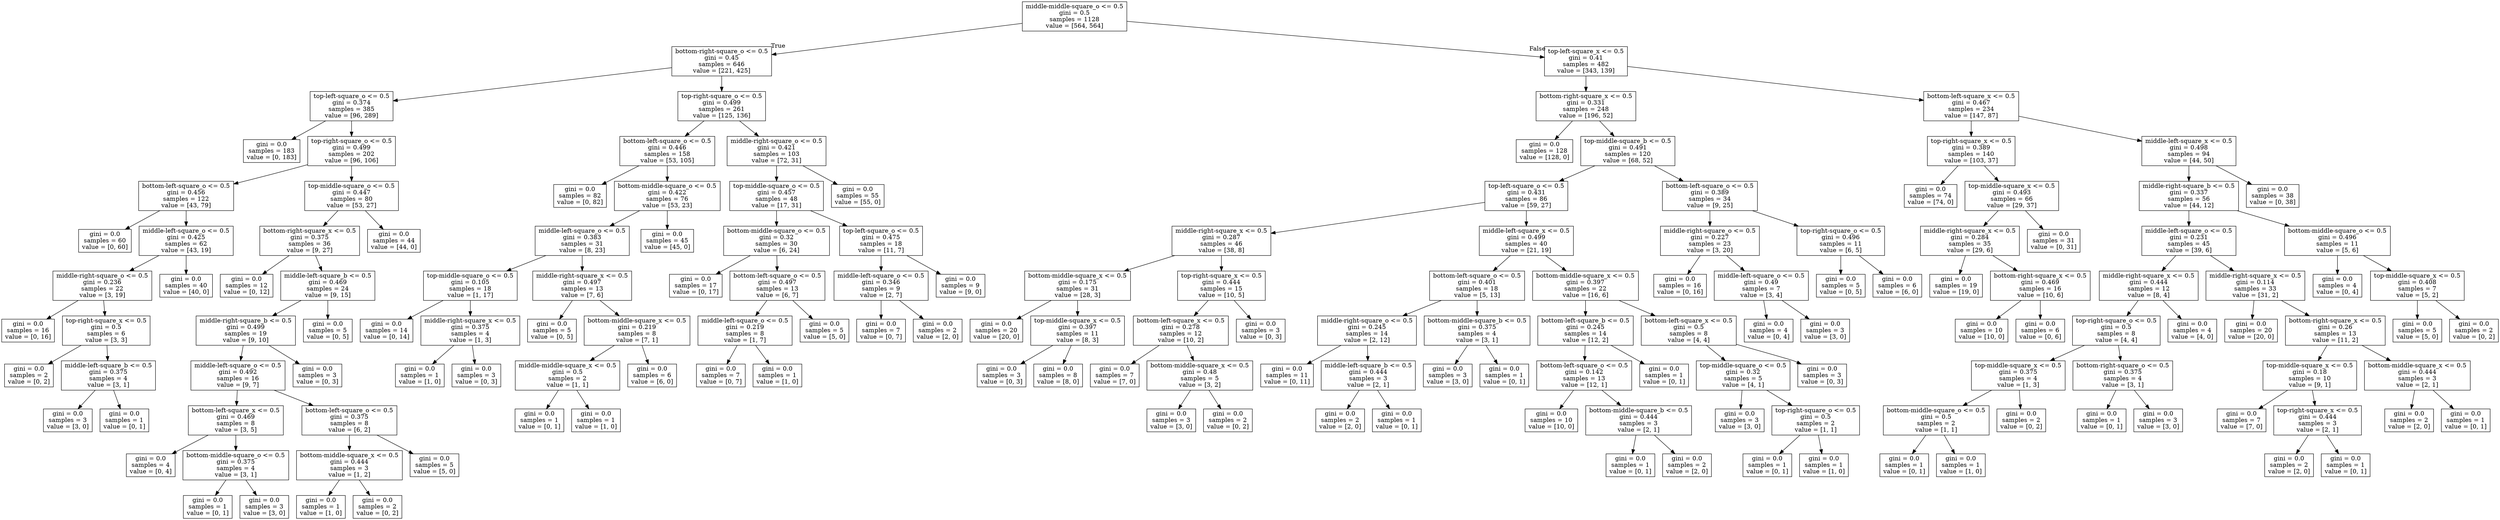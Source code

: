 digraph Tree {
node [shape=box] ;
0 [label="middle-middle-square_o <= 0.5\ngini = 0.5\nsamples = 1128\nvalue = [564, 564]"] ;
1 [label="bottom-right-square_o <= 0.5\ngini = 0.45\nsamples = 646\nvalue = [221, 425]"] ;
0 -> 1 [labeldistance=2.5, labelangle=45, headlabel="True"] ;
2 [label="top-left-square_o <= 0.5\ngini = 0.374\nsamples = 385\nvalue = [96, 289]"] ;
1 -> 2 ;
3 [label="gini = 0.0\nsamples = 183\nvalue = [0, 183]"] ;
2 -> 3 ;
4 [label="top-right-square_o <= 0.5\ngini = 0.499\nsamples = 202\nvalue = [96, 106]"] ;
2 -> 4 ;
5 [label="bottom-left-square_o <= 0.5\ngini = 0.456\nsamples = 122\nvalue = [43, 79]"] ;
4 -> 5 ;
6 [label="gini = 0.0\nsamples = 60\nvalue = [0, 60]"] ;
5 -> 6 ;
7 [label="middle-left-square_o <= 0.5\ngini = 0.425\nsamples = 62\nvalue = [43, 19]"] ;
5 -> 7 ;
8 [label="middle-right-square_o <= 0.5\ngini = 0.236\nsamples = 22\nvalue = [3, 19]"] ;
7 -> 8 ;
9 [label="gini = 0.0\nsamples = 16\nvalue = [0, 16]"] ;
8 -> 9 ;
10 [label="top-right-square_x <= 0.5\ngini = 0.5\nsamples = 6\nvalue = [3, 3]"] ;
8 -> 10 ;
11 [label="gini = 0.0\nsamples = 2\nvalue = [0, 2]"] ;
10 -> 11 ;
12 [label="middle-left-square_b <= 0.5\ngini = 0.375\nsamples = 4\nvalue = [3, 1]"] ;
10 -> 12 ;
13 [label="gini = 0.0\nsamples = 3\nvalue = [3, 0]"] ;
12 -> 13 ;
14 [label="gini = 0.0\nsamples = 1\nvalue = [0, 1]"] ;
12 -> 14 ;
15 [label="gini = 0.0\nsamples = 40\nvalue = [40, 0]"] ;
7 -> 15 ;
16 [label="top-middle-square_o <= 0.5\ngini = 0.447\nsamples = 80\nvalue = [53, 27]"] ;
4 -> 16 ;
17 [label="bottom-right-square_x <= 0.5\ngini = 0.375\nsamples = 36\nvalue = [9, 27]"] ;
16 -> 17 ;
18 [label="gini = 0.0\nsamples = 12\nvalue = [0, 12]"] ;
17 -> 18 ;
19 [label="middle-left-square_b <= 0.5\ngini = 0.469\nsamples = 24\nvalue = [9, 15]"] ;
17 -> 19 ;
20 [label="middle-right-square_b <= 0.5\ngini = 0.499\nsamples = 19\nvalue = [9, 10]"] ;
19 -> 20 ;
21 [label="middle-left-square_o <= 0.5\ngini = 0.492\nsamples = 16\nvalue = [9, 7]"] ;
20 -> 21 ;
22 [label="bottom-left-square_x <= 0.5\ngini = 0.469\nsamples = 8\nvalue = [3, 5]"] ;
21 -> 22 ;
23 [label="gini = 0.0\nsamples = 4\nvalue = [0, 4]"] ;
22 -> 23 ;
24 [label="bottom-middle-square_o <= 0.5\ngini = 0.375\nsamples = 4\nvalue = [3, 1]"] ;
22 -> 24 ;
25 [label="gini = 0.0\nsamples = 1\nvalue = [0, 1]"] ;
24 -> 25 ;
26 [label="gini = 0.0\nsamples = 3\nvalue = [3, 0]"] ;
24 -> 26 ;
27 [label="bottom-left-square_o <= 0.5\ngini = 0.375\nsamples = 8\nvalue = [6, 2]"] ;
21 -> 27 ;
28 [label="bottom-middle-square_x <= 0.5\ngini = 0.444\nsamples = 3\nvalue = [1, 2]"] ;
27 -> 28 ;
29 [label="gini = 0.0\nsamples = 1\nvalue = [1, 0]"] ;
28 -> 29 ;
30 [label="gini = 0.0\nsamples = 2\nvalue = [0, 2]"] ;
28 -> 30 ;
31 [label="gini = 0.0\nsamples = 5\nvalue = [5, 0]"] ;
27 -> 31 ;
32 [label="gini = 0.0\nsamples = 3\nvalue = [0, 3]"] ;
20 -> 32 ;
33 [label="gini = 0.0\nsamples = 5\nvalue = [0, 5]"] ;
19 -> 33 ;
34 [label="gini = 0.0\nsamples = 44\nvalue = [44, 0]"] ;
16 -> 34 ;
35 [label="top-right-square_o <= 0.5\ngini = 0.499\nsamples = 261\nvalue = [125, 136]"] ;
1 -> 35 ;
36 [label="bottom-left-square_o <= 0.5\ngini = 0.446\nsamples = 158\nvalue = [53, 105]"] ;
35 -> 36 ;
37 [label="gini = 0.0\nsamples = 82\nvalue = [0, 82]"] ;
36 -> 37 ;
38 [label="bottom-middle-square_o <= 0.5\ngini = 0.422\nsamples = 76\nvalue = [53, 23]"] ;
36 -> 38 ;
39 [label="middle-left-square_o <= 0.5\ngini = 0.383\nsamples = 31\nvalue = [8, 23]"] ;
38 -> 39 ;
40 [label="top-middle-square_o <= 0.5\ngini = 0.105\nsamples = 18\nvalue = [1, 17]"] ;
39 -> 40 ;
41 [label="gini = 0.0\nsamples = 14\nvalue = [0, 14]"] ;
40 -> 41 ;
42 [label="middle-right-square_x <= 0.5\ngini = 0.375\nsamples = 4\nvalue = [1, 3]"] ;
40 -> 42 ;
43 [label="gini = 0.0\nsamples = 1\nvalue = [1, 0]"] ;
42 -> 43 ;
44 [label="gini = 0.0\nsamples = 3\nvalue = [0, 3]"] ;
42 -> 44 ;
45 [label="middle-right-square_x <= 0.5\ngini = 0.497\nsamples = 13\nvalue = [7, 6]"] ;
39 -> 45 ;
46 [label="gini = 0.0\nsamples = 5\nvalue = [0, 5]"] ;
45 -> 46 ;
47 [label="bottom-middle-square_x <= 0.5\ngini = 0.219\nsamples = 8\nvalue = [7, 1]"] ;
45 -> 47 ;
48 [label="middle-middle-square_x <= 0.5\ngini = 0.5\nsamples = 2\nvalue = [1, 1]"] ;
47 -> 48 ;
49 [label="gini = 0.0\nsamples = 1\nvalue = [0, 1]"] ;
48 -> 49 ;
50 [label="gini = 0.0\nsamples = 1\nvalue = [1, 0]"] ;
48 -> 50 ;
51 [label="gini = 0.0\nsamples = 6\nvalue = [6, 0]"] ;
47 -> 51 ;
52 [label="gini = 0.0\nsamples = 45\nvalue = [45, 0]"] ;
38 -> 52 ;
53 [label="middle-right-square_o <= 0.5\ngini = 0.421\nsamples = 103\nvalue = [72, 31]"] ;
35 -> 53 ;
54 [label="top-middle-square_o <= 0.5\ngini = 0.457\nsamples = 48\nvalue = [17, 31]"] ;
53 -> 54 ;
55 [label="bottom-middle-square_o <= 0.5\ngini = 0.32\nsamples = 30\nvalue = [6, 24]"] ;
54 -> 55 ;
56 [label="gini = 0.0\nsamples = 17\nvalue = [0, 17]"] ;
55 -> 56 ;
57 [label="bottom-left-square_o <= 0.5\ngini = 0.497\nsamples = 13\nvalue = [6, 7]"] ;
55 -> 57 ;
58 [label="middle-left-square_o <= 0.5\ngini = 0.219\nsamples = 8\nvalue = [1, 7]"] ;
57 -> 58 ;
59 [label="gini = 0.0\nsamples = 7\nvalue = [0, 7]"] ;
58 -> 59 ;
60 [label="gini = 0.0\nsamples = 1\nvalue = [1, 0]"] ;
58 -> 60 ;
61 [label="gini = 0.0\nsamples = 5\nvalue = [5, 0]"] ;
57 -> 61 ;
62 [label="top-left-square_o <= 0.5\ngini = 0.475\nsamples = 18\nvalue = [11, 7]"] ;
54 -> 62 ;
63 [label="middle-left-square_o <= 0.5\ngini = 0.346\nsamples = 9\nvalue = [2, 7]"] ;
62 -> 63 ;
64 [label="gini = 0.0\nsamples = 7\nvalue = [0, 7]"] ;
63 -> 64 ;
65 [label="gini = 0.0\nsamples = 2\nvalue = [2, 0]"] ;
63 -> 65 ;
66 [label="gini = 0.0\nsamples = 9\nvalue = [9, 0]"] ;
62 -> 66 ;
67 [label="gini = 0.0\nsamples = 55\nvalue = [55, 0]"] ;
53 -> 67 ;
68 [label="top-left-square_x <= 0.5\ngini = 0.41\nsamples = 482\nvalue = [343, 139]"] ;
0 -> 68 [labeldistance=2.5, labelangle=-45, headlabel="False"] ;
69 [label="bottom-right-square_x <= 0.5\ngini = 0.331\nsamples = 248\nvalue = [196, 52]"] ;
68 -> 69 ;
70 [label="gini = 0.0\nsamples = 128\nvalue = [128, 0]"] ;
69 -> 70 ;
71 [label="top-middle-square_b <= 0.5\ngini = 0.491\nsamples = 120\nvalue = [68, 52]"] ;
69 -> 71 ;
72 [label="top-left-square_o <= 0.5\ngini = 0.431\nsamples = 86\nvalue = [59, 27]"] ;
71 -> 72 ;
73 [label="middle-right-square_x <= 0.5\ngini = 0.287\nsamples = 46\nvalue = [38, 8]"] ;
72 -> 73 ;
74 [label="bottom-middle-square_x <= 0.5\ngini = 0.175\nsamples = 31\nvalue = [28, 3]"] ;
73 -> 74 ;
75 [label="gini = 0.0\nsamples = 20\nvalue = [20, 0]"] ;
74 -> 75 ;
76 [label="top-middle-square_x <= 0.5\ngini = 0.397\nsamples = 11\nvalue = [8, 3]"] ;
74 -> 76 ;
77 [label="gini = 0.0\nsamples = 3\nvalue = [0, 3]"] ;
76 -> 77 ;
78 [label="gini = 0.0\nsamples = 8\nvalue = [8, 0]"] ;
76 -> 78 ;
79 [label="top-right-square_x <= 0.5\ngini = 0.444\nsamples = 15\nvalue = [10, 5]"] ;
73 -> 79 ;
80 [label="bottom-left-square_x <= 0.5\ngini = 0.278\nsamples = 12\nvalue = [10, 2]"] ;
79 -> 80 ;
81 [label="gini = 0.0\nsamples = 7\nvalue = [7, 0]"] ;
80 -> 81 ;
82 [label="bottom-middle-square_x <= 0.5\ngini = 0.48\nsamples = 5\nvalue = [3, 2]"] ;
80 -> 82 ;
83 [label="gini = 0.0\nsamples = 3\nvalue = [3, 0]"] ;
82 -> 83 ;
84 [label="gini = 0.0\nsamples = 2\nvalue = [0, 2]"] ;
82 -> 84 ;
85 [label="gini = 0.0\nsamples = 3\nvalue = [0, 3]"] ;
79 -> 85 ;
86 [label="middle-left-square_x <= 0.5\ngini = 0.499\nsamples = 40\nvalue = [21, 19]"] ;
72 -> 86 ;
87 [label="bottom-left-square_o <= 0.5\ngini = 0.401\nsamples = 18\nvalue = [5, 13]"] ;
86 -> 87 ;
88 [label="middle-right-square_o <= 0.5\ngini = 0.245\nsamples = 14\nvalue = [2, 12]"] ;
87 -> 88 ;
89 [label="gini = 0.0\nsamples = 11\nvalue = [0, 11]"] ;
88 -> 89 ;
90 [label="middle-left-square_b <= 0.5\ngini = 0.444\nsamples = 3\nvalue = [2, 1]"] ;
88 -> 90 ;
91 [label="gini = 0.0\nsamples = 2\nvalue = [2, 0]"] ;
90 -> 91 ;
92 [label="gini = 0.0\nsamples = 1\nvalue = [0, 1]"] ;
90 -> 92 ;
93 [label="bottom-middle-square_b <= 0.5\ngini = 0.375\nsamples = 4\nvalue = [3, 1]"] ;
87 -> 93 ;
94 [label="gini = 0.0\nsamples = 3\nvalue = [3, 0]"] ;
93 -> 94 ;
95 [label="gini = 0.0\nsamples = 1\nvalue = [0, 1]"] ;
93 -> 95 ;
96 [label="bottom-middle-square_x <= 0.5\ngini = 0.397\nsamples = 22\nvalue = [16, 6]"] ;
86 -> 96 ;
97 [label="bottom-left-square_b <= 0.5\ngini = 0.245\nsamples = 14\nvalue = [12, 2]"] ;
96 -> 97 ;
98 [label="bottom-left-square_o <= 0.5\ngini = 0.142\nsamples = 13\nvalue = [12, 1]"] ;
97 -> 98 ;
99 [label="gini = 0.0\nsamples = 10\nvalue = [10, 0]"] ;
98 -> 99 ;
100 [label="bottom-middle-square_b <= 0.5\ngini = 0.444\nsamples = 3\nvalue = [2, 1]"] ;
98 -> 100 ;
101 [label="gini = 0.0\nsamples = 1\nvalue = [0, 1]"] ;
100 -> 101 ;
102 [label="gini = 0.0\nsamples = 2\nvalue = [2, 0]"] ;
100 -> 102 ;
103 [label="gini = 0.0\nsamples = 1\nvalue = [0, 1]"] ;
97 -> 103 ;
104 [label="bottom-left-square_x <= 0.5\ngini = 0.5\nsamples = 8\nvalue = [4, 4]"] ;
96 -> 104 ;
105 [label="top-middle-square_o <= 0.5\ngini = 0.32\nsamples = 5\nvalue = [4, 1]"] ;
104 -> 105 ;
106 [label="gini = 0.0\nsamples = 3\nvalue = [3, 0]"] ;
105 -> 106 ;
107 [label="top-right-square_o <= 0.5\ngini = 0.5\nsamples = 2\nvalue = [1, 1]"] ;
105 -> 107 ;
108 [label="gini = 0.0\nsamples = 1\nvalue = [0, 1]"] ;
107 -> 108 ;
109 [label="gini = 0.0\nsamples = 1\nvalue = [1, 0]"] ;
107 -> 109 ;
110 [label="gini = 0.0\nsamples = 3\nvalue = [0, 3]"] ;
104 -> 110 ;
111 [label="bottom-left-square_o <= 0.5\ngini = 0.389\nsamples = 34\nvalue = [9, 25]"] ;
71 -> 111 ;
112 [label="middle-right-square_o <= 0.5\ngini = 0.227\nsamples = 23\nvalue = [3, 20]"] ;
111 -> 112 ;
113 [label="gini = 0.0\nsamples = 16\nvalue = [0, 16]"] ;
112 -> 113 ;
114 [label="middle-left-square_o <= 0.5\ngini = 0.49\nsamples = 7\nvalue = [3, 4]"] ;
112 -> 114 ;
115 [label="gini = 0.0\nsamples = 4\nvalue = [0, 4]"] ;
114 -> 115 ;
116 [label="gini = 0.0\nsamples = 3\nvalue = [3, 0]"] ;
114 -> 116 ;
117 [label="top-right-square_o <= 0.5\ngini = 0.496\nsamples = 11\nvalue = [6, 5]"] ;
111 -> 117 ;
118 [label="gini = 0.0\nsamples = 5\nvalue = [0, 5]"] ;
117 -> 118 ;
119 [label="gini = 0.0\nsamples = 6\nvalue = [6, 0]"] ;
117 -> 119 ;
120 [label="bottom-left-square_x <= 0.5\ngini = 0.467\nsamples = 234\nvalue = [147, 87]"] ;
68 -> 120 ;
121 [label="top-right-square_x <= 0.5\ngini = 0.389\nsamples = 140\nvalue = [103, 37]"] ;
120 -> 121 ;
122 [label="gini = 0.0\nsamples = 74\nvalue = [74, 0]"] ;
121 -> 122 ;
123 [label="top-middle-square_x <= 0.5\ngini = 0.493\nsamples = 66\nvalue = [29, 37]"] ;
121 -> 123 ;
124 [label="middle-right-square_x <= 0.5\ngini = 0.284\nsamples = 35\nvalue = [29, 6]"] ;
123 -> 124 ;
125 [label="gini = 0.0\nsamples = 19\nvalue = [19, 0]"] ;
124 -> 125 ;
126 [label="bottom-right-square_x <= 0.5\ngini = 0.469\nsamples = 16\nvalue = [10, 6]"] ;
124 -> 126 ;
127 [label="gini = 0.0\nsamples = 10\nvalue = [10, 0]"] ;
126 -> 127 ;
128 [label="gini = 0.0\nsamples = 6\nvalue = [0, 6]"] ;
126 -> 128 ;
129 [label="gini = 0.0\nsamples = 31\nvalue = [0, 31]"] ;
123 -> 129 ;
130 [label="middle-left-square_x <= 0.5\ngini = 0.498\nsamples = 94\nvalue = [44, 50]"] ;
120 -> 130 ;
131 [label="middle-right-square_b <= 0.5\ngini = 0.337\nsamples = 56\nvalue = [44, 12]"] ;
130 -> 131 ;
132 [label="middle-left-square_o <= 0.5\ngini = 0.231\nsamples = 45\nvalue = [39, 6]"] ;
131 -> 132 ;
133 [label="middle-right-square_x <= 0.5\ngini = 0.444\nsamples = 12\nvalue = [8, 4]"] ;
132 -> 133 ;
134 [label="top-right-square_o <= 0.5\ngini = 0.5\nsamples = 8\nvalue = [4, 4]"] ;
133 -> 134 ;
135 [label="top-middle-square_x <= 0.5\ngini = 0.375\nsamples = 4\nvalue = [1, 3]"] ;
134 -> 135 ;
136 [label="bottom-middle-square_o <= 0.5\ngini = 0.5\nsamples = 2\nvalue = [1, 1]"] ;
135 -> 136 ;
137 [label="gini = 0.0\nsamples = 1\nvalue = [0, 1]"] ;
136 -> 137 ;
138 [label="gini = 0.0\nsamples = 1\nvalue = [1, 0]"] ;
136 -> 138 ;
139 [label="gini = 0.0\nsamples = 2\nvalue = [0, 2]"] ;
135 -> 139 ;
140 [label="bottom-right-square_o <= 0.5\ngini = 0.375\nsamples = 4\nvalue = [3, 1]"] ;
134 -> 140 ;
141 [label="gini = 0.0\nsamples = 1\nvalue = [0, 1]"] ;
140 -> 141 ;
142 [label="gini = 0.0\nsamples = 3\nvalue = [3, 0]"] ;
140 -> 142 ;
143 [label="gini = 0.0\nsamples = 4\nvalue = [4, 0]"] ;
133 -> 143 ;
144 [label="middle-right-square_x <= 0.5\ngini = 0.114\nsamples = 33\nvalue = [31, 2]"] ;
132 -> 144 ;
145 [label="gini = 0.0\nsamples = 20\nvalue = [20, 0]"] ;
144 -> 145 ;
146 [label="bottom-right-square_x <= 0.5\ngini = 0.26\nsamples = 13\nvalue = [11, 2]"] ;
144 -> 146 ;
147 [label="top-middle-square_x <= 0.5\ngini = 0.18\nsamples = 10\nvalue = [9, 1]"] ;
146 -> 147 ;
148 [label="gini = 0.0\nsamples = 7\nvalue = [7, 0]"] ;
147 -> 148 ;
149 [label="top-right-square_x <= 0.5\ngini = 0.444\nsamples = 3\nvalue = [2, 1]"] ;
147 -> 149 ;
150 [label="gini = 0.0\nsamples = 2\nvalue = [2, 0]"] ;
149 -> 150 ;
151 [label="gini = 0.0\nsamples = 1\nvalue = [0, 1]"] ;
149 -> 151 ;
152 [label="bottom-middle-square_x <= 0.5\ngini = 0.444\nsamples = 3\nvalue = [2, 1]"] ;
146 -> 152 ;
153 [label="gini = 0.0\nsamples = 2\nvalue = [2, 0]"] ;
152 -> 153 ;
154 [label="gini = 0.0\nsamples = 1\nvalue = [0, 1]"] ;
152 -> 154 ;
155 [label="bottom-middle-square_o <= 0.5\ngini = 0.496\nsamples = 11\nvalue = [5, 6]"] ;
131 -> 155 ;
156 [label="gini = 0.0\nsamples = 4\nvalue = [0, 4]"] ;
155 -> 156 ;
157 [label="top-middle-square_x <= 0.5\ngini = 0.408\nsamples = 7\nvalue = [5, 2]"] ;
155 -> 157 ;
158 [label="gini = 0.0\nsamples = 5\nvalue = [5, 0]"] ;
157 -> 158 ;
159 [label="gini = 0.0\nsamples = 2\nvalue = [0, 2]"] ;
157 -> 159 ;
160 [label="gini = 0.0\nsamples = 38\nvalue = [0, 38]"] ;
130 -> 160 ;
}